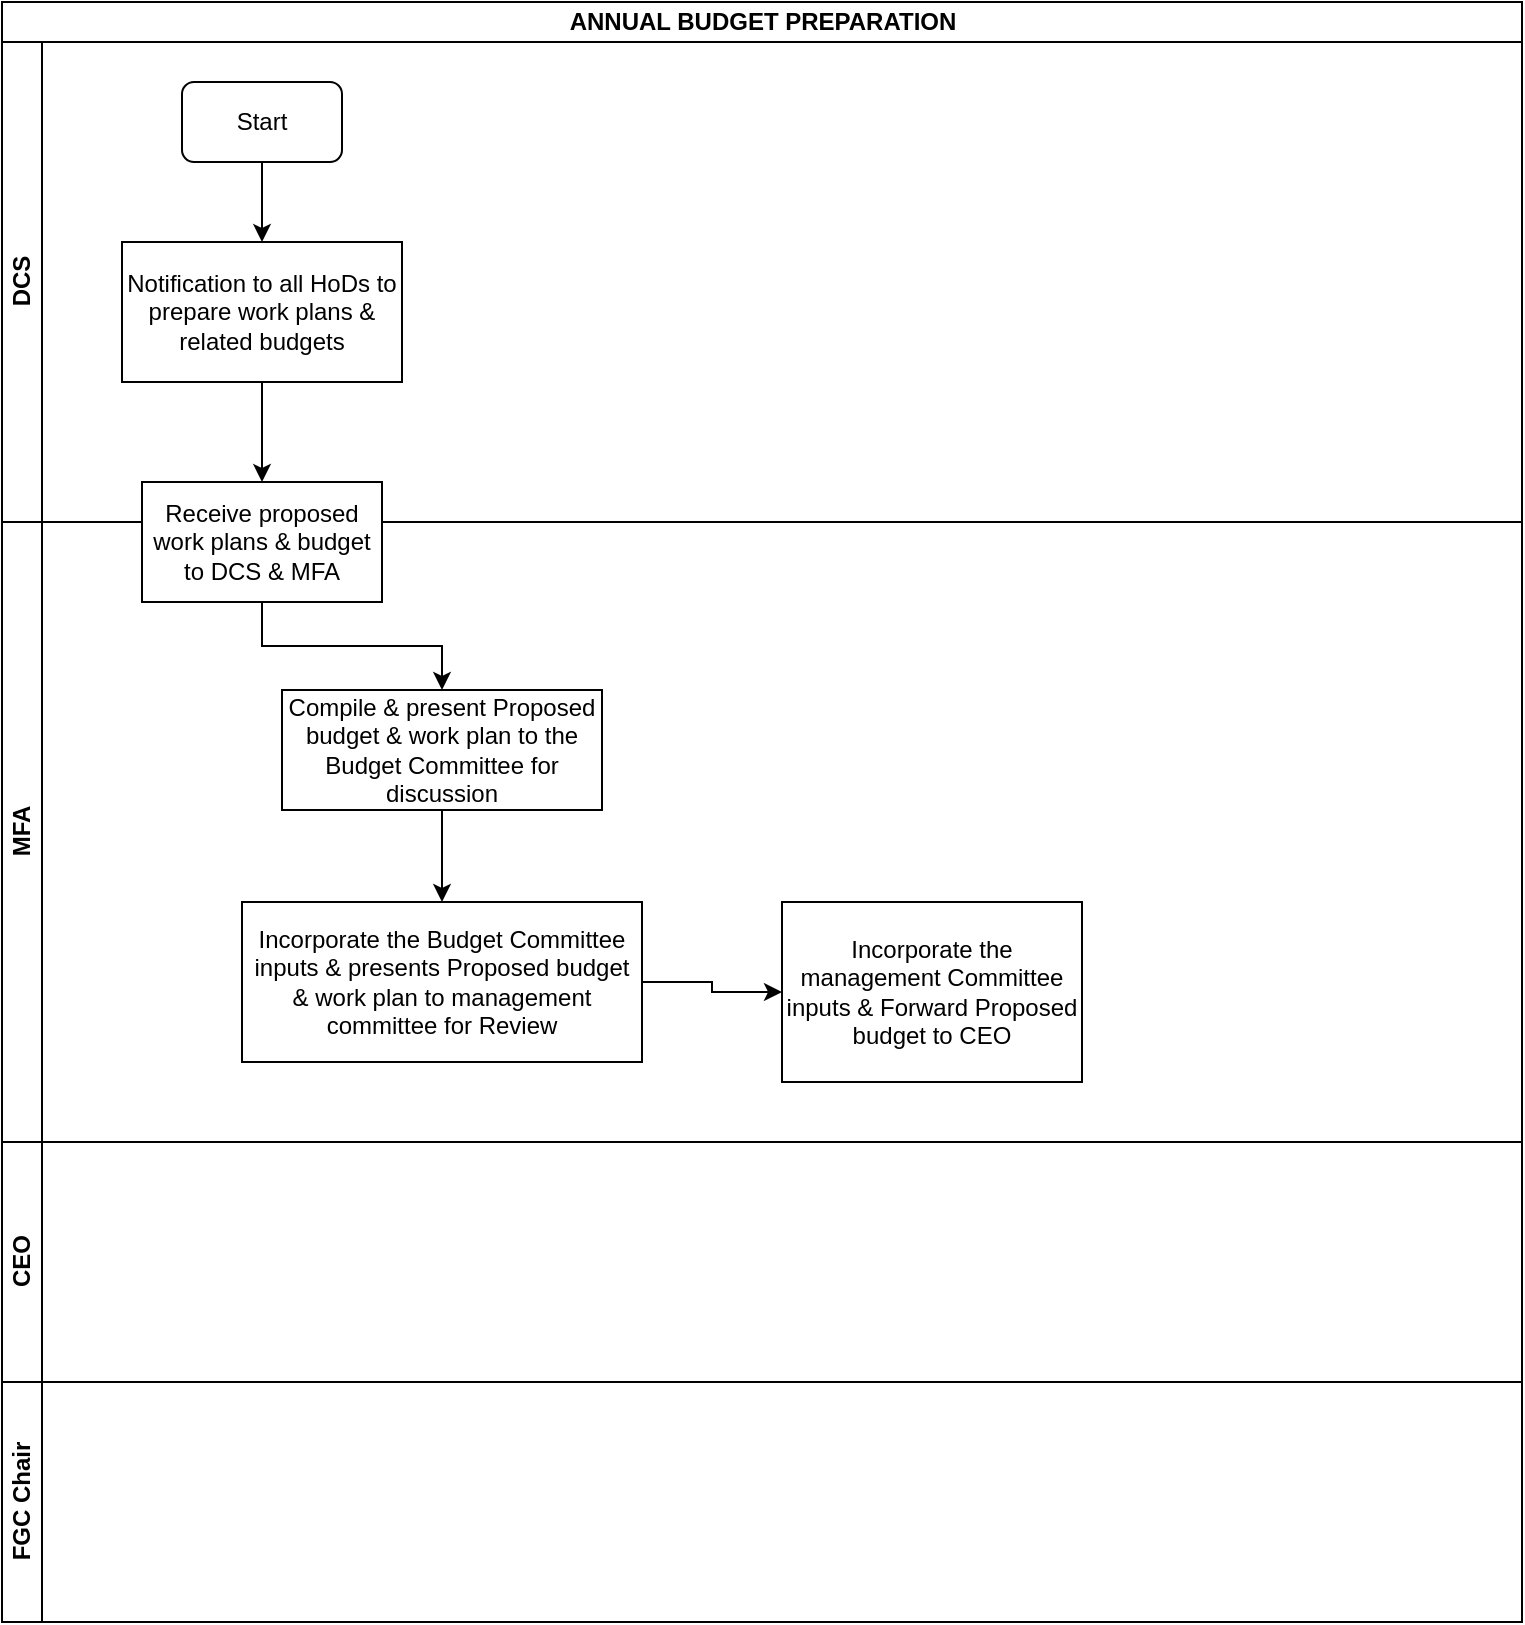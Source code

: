 <mxfile version="14.1.8" type="github">
  <diagram id="AvOmc6vkkhdGpk2Jk79S" name="Page-1">
    <mxGraphModel dx="1038" dy="547" grid="1" gridSize="10" guides="1" tooltips="1" connect="1" arrows="1" fold="1" page="1" pageScale="1" pageWidth="1169" pageHeight="827" math="0" shadow="0">
      <root>
        <mxCell id="0" />
        <mxCell id="1" parent="0" />
        <mxCell id="3HwEOPRvEottaWa8547o-1" value="ANNUAL BUDGET PREPARATION" style="swimlane;html=1;childLayout=stackLayout;resizeParent=1;resizeParentMax=0;horizontal=1;startSize=20;horizontalStack=0;" vertex="1" parent="1">
          <mxGeometry x="10" y="10" width="760" height="810" as="geometry" />
        </mxCell>
        <mxCell id="3HwEOPRvEottaWa8547o-2" value="DCS" style="swimlane;html=1;startSize=20;horizontal=0;" vertex="1" parent="3HwEOPRvEottaWa8547o-1">
          <mxGeometry y="20" width="760" height="240" as="geometry" />
        </mxCell>
        <mxCell id="3HwEOPRvEottaWa8547o-6" value="Start" style="rounded=1;whiteSpace=wrap;html=1;" vertex="1" parent="3HwEOPRvEottaWa8547o-2">
          <mxGeometry x="90" y="20" width="80" height="40" as="geometry" />
        </mxCell>
        <mxCell id="3HwEOPRvEottaWa8547o-9" value="Notification to all HoDs to prepare work plans &amp;amp; related budgets" style="rounded=0;whiteSpace=wrap;html=1;" vertex="1" parent="3HwEOPRvEottaWa8547o-2">
          <mxGeometry x="60" y="100" width="140" height="70" as="geometry" />
        </mxCell>
        <mxCell id="3HwEOPRvEottaWa8547o-8" value="" style="edgeStyle=orthogonalEdgeStyle;rounded=0;orthogonalLoop=1;jettySize=auto;html=1;" edge="1" parent="3HwEOPRvEottaWa8547o-2" source="3HwEOPRvEottaWa8547o-6" target="3HwEOPRvEottaWa8547o-9">
          <mxGeometry relative="1" as="geometry">
            <mxPoint x="130" y="130" as="targetPoint" />
          </mxGeometry>
        </mxCell>
        <mxCell id="3HwEOPRvEottaWa8547o-11" value="" style="edgeStyle=orthogonalEdgeStyle;rounded=0;orthogonalLoop=1;jettySize=auto;html=1;" edge="1" parent="3HwEOPRvEottaWa8547o-1" source="3HwEOPRvEottaWa8547o-9" target="3HwEOPRvEottaWa8547o-10">
          <mxGeometry relative="1" as="geometry" />
        </mxCell>
        <mxCell id="3HwEOPRvEottaWa8547o-3" value="MFA" style="swimlane;html=1;startSize=20;horizontal=0;" vertex="1" parent="3HwEOPRvEottaWa8547o-1">
          <mxGeometry y="260" width="760" height="310" as="geometry" />
        </mxCell>
        <mxCell id="3HwEOPRvEottaWa8547o-10" value="Receive proposed work plans &amp;amp; budget to DCS &amp;amp; MFA" style="whiteSpace=wrap;html=1;rounded=0;" vertex="1" parent="3HwEOPRvEottaWa8547o-3">
          <mxGeometry x="70" y="-20" width="120" height="60" as="geometry" />
        </mxCell>
        <mxCell id="3HwEOPRvEottaWa8547o-12" value="Compile &amp;amp; present Proposed budget &amp;amp; work plan to the Budget Committee for discussion" style="whiteSpace=wrap;html=1;rounded=0;" vertex="1" parent="3HwEOPRvEottaWa8547o-3">
          <mxGeometry x="140" y="84" width="160" height="60" as="geometry" />
        </mxCell>
        <mxCell id="3HwEOPRvEottaWa8547o-13" value="" style="edgeStyle=orthogonalEdgeStyle;rounded=0;orthogonalLoop=1;jettySize=auto;html=1;" edge="1" parent="3HwEOPRvEottaWa8547o-3" source="3HwEOPRvEottaWa8547o-10" target="3HwEOPRvEottaWa8547o-12">
          <mxGeometry relative="1" as="geometry" />
        </mxCell>
        <mxCell id="3HwEOPRvEottaWa8547o-14" value="Incorporate the Budget Committee inputs &amp;amp; presents Proposed budget &amp;amp; work plan to management committee for Review" style="whiteSpace=wrap;html=1;rounded=0;" vertex="1" parent="3HwEOPRvEottaWa8547o-3">
          <mxGeometry x="120" y="190" width="200" height="80" as="geometry" />
        </mxCell>
        <mxCell id="3HwEOPRvEottaWa8547o-15" value="" style="edgeStyle=orthogonalEdgeStyle;rounded=0;orthogonalLoop=1;jettySize=auto;html=1;" edge="1" parent="3HwEOPRvEottaWa8547o-3" source="3HwEOPRvEottaWa8547o-12" target="3HwEOPRvEottaWa8547o-14">
          <mxGeometry relative="1" as="geometry" />
        </mxCell>
        <mxCell id="3HwEOPRvEottaWa8547o-16" value="Incorporate the management Committee inputs &amp;amp; Forward Proposed budget to CEO" style="whiteSpace=wrap;html=1;rounded=0;" vertex="1" parent="3HwEOPRvEottaWa8547o-3">
          <mxGeometry x="390" y="190" width="150" height="90" as="geometry" />
        </mxCell>
        <mxCell id="3HwEOPRvEottaWa8547o-17" value="" style="edgeStyle=orthogonalEdgeStyle;rounded=0;orthogonalLoop=1;jettySize=auto;html=1;" edge="1" parent="3HwEOPRvEottaWa8547o-3" source="3HwEOPRvEottaWa8547o-14" target="3HwEOPRvEottaWa8547o-16">
          <mxGeometry relative="1" as="geometry" />
        </mxCell>
        <mxCell id="3HwEOPRvEottaWa8547o-4" value="CEO" style="swimlane;html=1;startSize=20;horizontal=0;" vertex="1" parent="3HwEOPRvEottaWa8547o-1">
          <mxGeometry y="570" width="760" height="120" as="geometry" />
        </mxCell>
        <mxCell id="3HwEOPRvEottaWa8547o-5" value="FGC Chair" style="swimlane;html=1;startSize=20;horizontal=0;" vertex="1" parent="3HwEOPRvEottaWa8547o-1">
          <mxGeometry y="690" width="760" height="120" as="geometry" />
        </mxCell>
      </root>
    </mxGraphModel>
  </diagram>
</mxfile>
